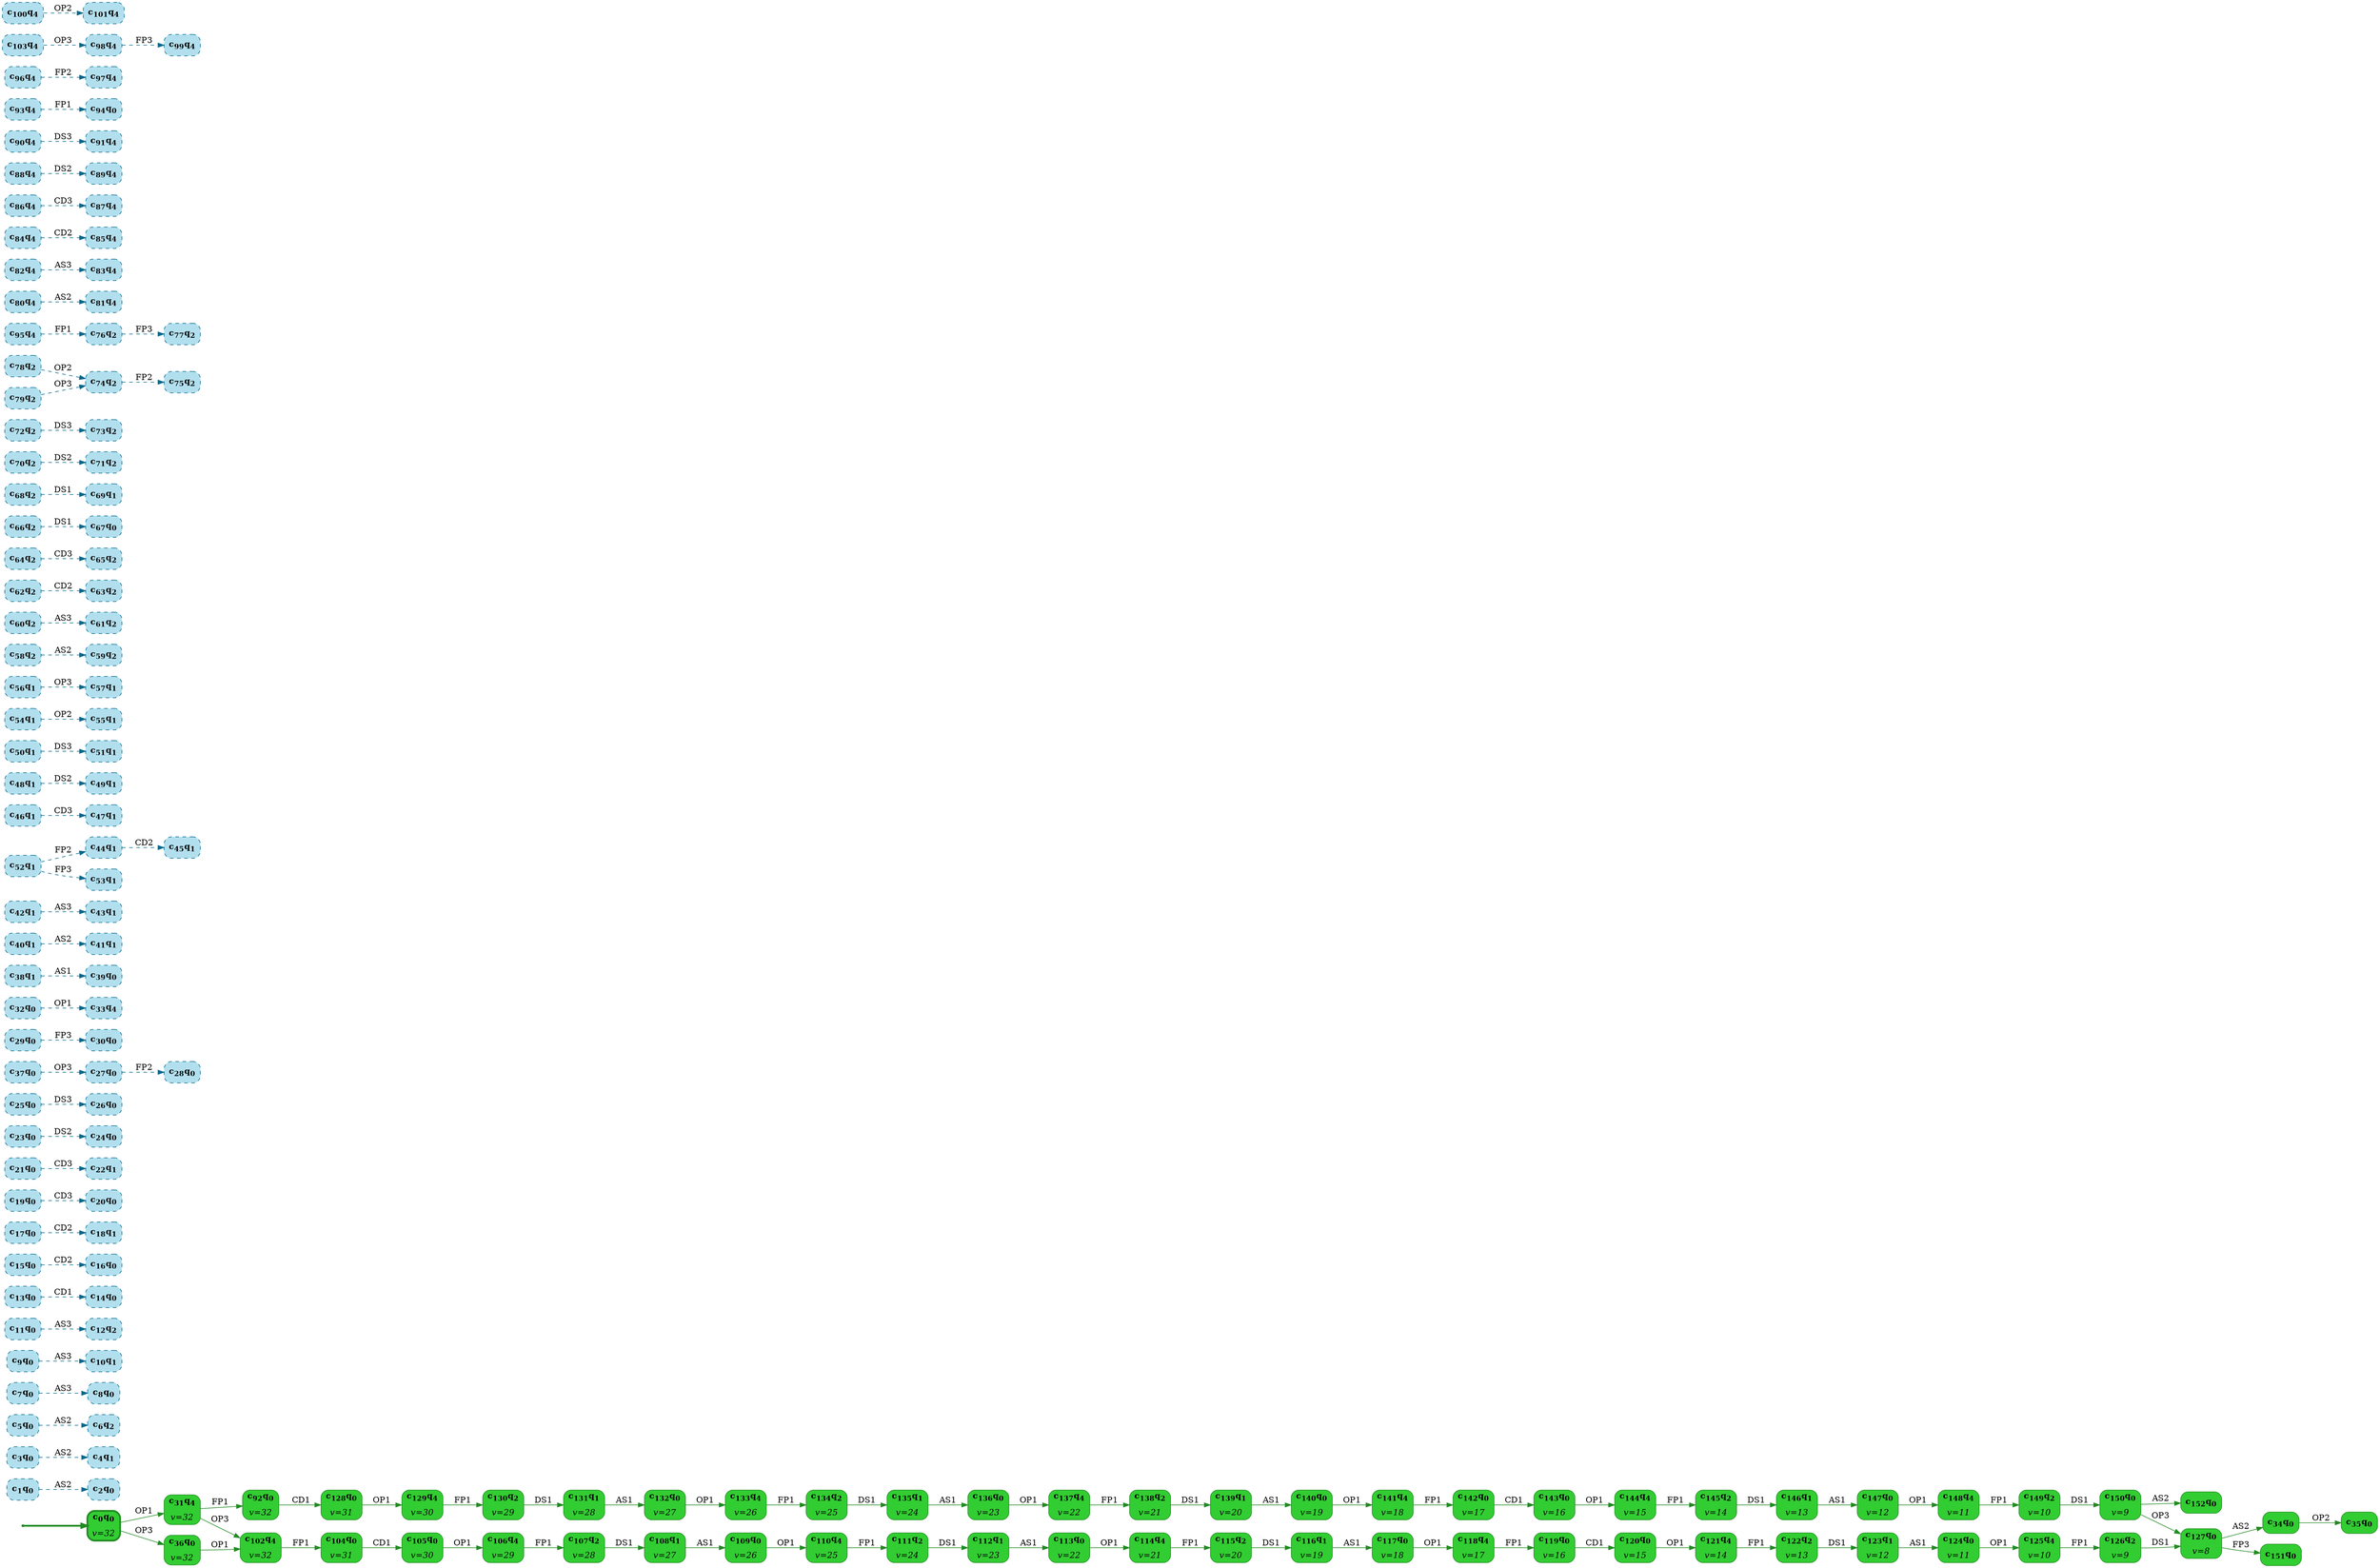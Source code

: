 digraph g {

	rankdir="LR"

	__invisible__[shape="point", color="forestgreen"]
	c0q0[label=<<b>c<sub>0</sub>q<sub>0</sub></b><br/><br/><i>v=32</i>>, shape="box", style="rounded, filled", fillcolor="limegreen", color="forestgreen", penwidth=3] // Initial
	c31q4[label=<<b>c<sub>31</sub>q<sub>4</sub></b><br/><br/><i>v=32</i>>, shape="box", style="rounded, filled", fillcolor="limegreen", color="forestgreen"]
	c92q0[label=<<b>c<sub>92</sub>q<sub>0</sub></b><br/><br/><i>v=32</i>>, shape="box", style="rounded, filled", fillcolor="limegreen", color="forestgreen"]
	c128q0[label=<<b>c<sub>128</sub>q<sub>0</sub></b><br/><br/><i>v=31</i>>, shape="box", style="rounded, filled", fillcolor="limegreen", color="forestgreen"]
	c129q4[label=<<b>c<sub>129</sub>q<sub>4</sub></b><br/><br/><i>v=30</i>>, shape="box", style="rounded, filled", fillcolor="limegreen", color="forestgreen"]
	c130q2[label=<<b>c<sub>130</sub>q<sub>2</sub></b><br/><br/><i>v=29</i>>, shape="box", style="rounded, filled", fillcolor="limegreen", color="forestgreen"]
	c131q1[label=<<b>c<sub>131</sub>q<sub>1</sub></b><br/><br/><i>v=28</i>>, shape="box", style="rounded, filled", fillcolor="limegreen", color="forestgreen"]
	c132q0[label=<<b>c<sub>132</sub>q<sub>0</sub></b><br/><br/><i>v=27</i>>, shape="box", style="rounded, filled", fillcolor="limegreen", color="forestgreen"]
	c133q4[label=<<b>c<sub>133</sub>q<sub>4</sub></b><br/><br/><i>v=26</i>>, shape="box", style="rounded, filled", fillcolor="limegreen", color="forestgreen"]
	c134q2[label=<<b>c<sub>134</sub>q<sub>2</sub></b><br/><br/><i>v=25</i>>, shape="box", style="rounded, filled", fillcolor="limegreen", color="forestgreen"]
	c135q1[label=<<b>c<sub>135</sub>q<sub>1</sub></b><br/><br/><i>v=24</i>>, shape="box", style="rounded, filled", fillcolor="limegreen", color="forestgreen"]
	c136q0[label=<<b>c<sub>136</sub>q<sub>0</sub></b><br/><br/><i>v=23</i>>, shape="box", style="rounded, filled", fillcolor="limegreen", color="forestgreen"]
	c137q4[label=<<b>c<sub>137</sub>q<sub>4</sub></b><br/><br/><i>v=22</i>>, shape="box", style="rounded, filled", fillcolor="limegreen", color="forestgreen"]
	c138q2[label=<<b>c<sub>138</sub>q<sub>2</sub></b><br/><br/><i>v=21</i>>, shape="box", style="rounded, filled", fillcolor="limegreen", color="forestgreen"]
	c139q1[label=<<b>c<sub>139</sub>q<sub>1</sub></b><br/><br/><i>v=20</i>>, shape="box", style="rounded, filled", fillcolor="limegreen", color="forestgreen"]
	c140q0[label=<<b>c<sub>140</sub>q<sub>0</sub></b><br/><br/><i>v=19</i>>, shape="box", style="rounded, filled", fillcolor="limegreen", color="forestgreen"]
	c141q4[label=<<b>c<sub>141</sub>q<sub>4</sub></b><br/><br/><i>v=18</i>>, shape="box", style="rounded, filled", fillcolor="limegreen", color="forestgreen"]
	c142q0[label=<<b>c<sub>142</sub>q<sub>0</sub></b><br/><br/><i>v=17</i>>, shape="box", style="rounded, filled", fillcolor="limegreen", color="forestgreen"]
	c143q0[label=<<b>c<sub>143</sub>q<sub>0</sub></b><br/><br/><i>v=16</i>>, shape="box", style="rounded, filled", fillcolor="limegreen", color="forestgreen"]
	c144q4[label=<<b>c<sub>144</sub>q<sub>4</sub></b><br/><br/><i>v=15</i>>, shape="box", style="rounded, filled", fillcolor="limegreen", color="forestgreen"]
	c145q2[label=<<b>c<sub>145</sub>q<sub>2</sub></b><br/><br/><i>v=14</i>>, shape="box", style="rounded, filled", fillcolor="limegreen", color="forestgreen"]
	c146q1[label=<<b>c<sub>146</sub>q<sub>1</sub></b><br/><br/><i>v=13</i>>, shape="box", style="rounded, filled", fillcolor="limegreen", color="forestgreen"]
	c147q0[label=<<b>c<sub>147</sub>q<sub>0</sub></b><br/><br/><i>v=12</i>>, shape="box", style="rounded, filled", fillcolor="limegreen", color="forestgreen"]
	c148q4[label=<<b>c<sub>148</sub>q<sub>4</sub></b><br/><br/><i>v=11</i>>, shape="box", style="rounded, filled", fillcolor="limegreen", color="forestgreen"]
	c149q2[label=<<b>c<sub>149</sub>q<sub>2</sub></b><br/><br/><i>v=10</i>>, shape="box", style="rounded, filled", fillcolor="limegreen", color="forestgreen"]
	c150q0[label=<<b>c<sub>150</sub>q<sub>0</sub></b><br/><br/><i>v=9</i>>, shape="box", style="rounded, filled", fillcolor="limegreen", color="forestgreen"]
	c152q0[label=<<b>c<sub>152</sub>q<sub>0</sub></b>>, shape="box", style="rounded, filled", fillcolor="limegreen", color="forestgreen"]
	c127q0[label=<<b>c<sub>127</sub>q<sub>0</sub></b><br/><br/><i>v=8</i>>, shape="box", style="rounded, filled", fillcolor="limegreen", color="forestgreen"]
	c34q0[label=<<b>c<sub>34</sub>q<sub>0</sub></b>>, shape="box", style="rounded, filled", fillcolor="limegreen", color="forestgreen"]
	c35q0[label=<<b>c<sub>35</sub>q<sub>0</sub></b>>, shape="box", style="rounded, filled", fillcolor="limegreen", color="forestgreen"]
	c151q0[label=<<b>c<sub>151</sub>q<sub>0</sub></b>>, shape="box", style="rounded, filled", fillcolor="limegreen", color="forestgreen"]
	c102q4[label=<<b>c<sub>102</sub>q<sub>4</sub></b><br/><br/><i>v=32</i>>, shape="box", style="rounded, filled", fillcolor="limegreen", color="forestgreen"]
	c104q0[label=<<b>c<sub>104</sub>q<sub>0</sub></b><br/><br/><i>v=31</i>>, shape="box", style="rounded, filled", fillcolor="limegreen", color="forestgreen"]
	c105q0[label=<<b>c<sub>105</sub>q<sub>0</sub></b><br/><br/><i>v=30</i>>, shape="box", style="rounded, filled", fillcolor="limegreen", color="forestgreen"]
	c106q4[label=<<b>c<sub>106</sub>q<sub>4</sub></b><br/><br/><i>v=29</i>>, shape="box", style="rounded, filled", fillcolor="limegreen", color="forestgreen"]
	c107q2[label=<<b>c<sub>107</sub>q<sub>2</sub></b><br/><br/><i>v=28</i>>, shape="box", style="rounded, filled", fillcolor="limegreen", color="forestgreen"]
	c108q1[label=<<b>c<sub>108</sub>q<sub>1</sub></b><br/><br/><i>v=27</i>>, shape="box", style="rounded, filled", fillcolor="limegreen", color="forestgreen"]
	c109q0[label=<<b>c<sub>109</sub>q<sub>0</sub></b><br/><br/><i>v=26</i>>, shape="box", style="rounded, filled", fillcolor="limegreen", color="forestgreen"]
	c110q4[label=<<b>c<sub>110</sub>q<sub>4</sub></b><br/><br/><i>v=25</i>>, shape="box", style="rounded, filled", fillcolor="limegreen", color="forestgreen"]
	c111q2[label=<<b>c<sub>111</sub>q<sub>2</sub></b><br/><br/><i>v=24</i>>, shape="box", style="rounded, filled", fillcolor="limegreen", color="forestgreen"]
	c112q1[label=<<b>c<sub>112</sub>q<sub>1</sub></b><br/><br/><i>v=23</i>>, shape="box", style="rounded, filled", fillcolor="limegreen", color="forestgreen"]
	c113q0[label=<<b>c<sub>113</sub>q<sub>0</sub></b><br/><br/><i>v=22</i>>, shape="box", style="rounded, filled", fillcolor="limegreen", color="forestgreen"]
	c114q4[label=<<b>c<sub>114</sub>q<sub>4</sub></b><br/><br/><i>v=21</i>>, shape="box", style="rounded, filled", fillcolor="limegreen", color="forestgreen"]
	c115q2[label=<<b>c<sub>115</sub>q<sub>2</sub></b><br/><br/><i>v=20</i>>, shape="box", style="rounded, filled", fillcolor="limegreen", color="forestgreen"]
	c116q1[label=<<b>c<sub>116</sub>q<sub>1</sub></b><br/><br/><i>v=19</i>>, shape="box", style="rounded, filled", fillcolor="limegreen", color="forestgreen"]
	c117q0[label=<<b>c<sub>117</sub>q<sub>0</sub></b><br/><br/><i>v=18</i>>, shape="box", style="rounded, filled", fillcolor="limegreen", color="forestgreen"]
	c118q4[label=<<b>c<sub>118</sub>q<sub>4</sub></b><br/><br/><i>v=17</i>>, shape="box", style="rounded, filled", fillcolor="limegreen", color="forestgreen"]
	c119q0[label=<<b>c<sub>119</sub>q<sub>0</sub></b><br/><br/><i>v=16</i>>, shape="box", style="rounded, filled", fillcolor="limegreen", color="forestgreen"]
	c120q0[label=<<b>c<sub>120</sub>q<sub>0</sub></b><br/><br/><i>v=15</i>>, shape="box", style="rounded, filled", fillcolor="limegreen", color="forestgreen"]
	c121q4[label=<<b>c<sub>121</sub>q<sub>4</sub></b><br/><br/><i>v=14</i>>, shape="box", style="rounded, filled", fillcolor="limegreen", color="forestgreen"]
	c122q2[label=<<b>c<sub>122</sub>q<sub>2</sub></b><br/><br/><i>v=13</i>>, shape="box", style="rounded, filled", fillcolor="limegreen", color="forestgreen"]
	c123q1[label=<<b>c<sub>123</sub>q<sub>1</sub></b><br/><br/><i>v=12</i>>, shape="box", style="rounded, filled", fillcolor="limegreen", color="forestgreen"]
	c124q0[label=<<b>c<sub>124</sub>q<sub>0</sub></b><br/><br/><i>v=11</i>>, shape="box", style="rounded, filled", fillcolor="limegreen", color="forestgreen"]
	c125q4[label=<<b>c<sub>125</sub>q<sub>4</sub></b><br/><br/><i>v=10</i>>, shape="box", style="rounded, filled", fillcolor="limegreen", color="forestgreen"]
	c126q2[label=<<b>c<sub>126</sub>q<sub>2</sub></b><br/><br/><i>v=9</i>>, shape="box", style="rounded, filled", fillcolor="limegreen", color="forestgreen"]
	c36q0[label=<<b>c<sub>36</sub>q<sub>0</sub></b><br/><br/><i>v=32</i>>, shape="box", style="rounded, filled", fillcolor="limegreen", color="forestgreen"]
	c1q0[label=<<b>c<sub>1</sub>q<sub>0</sub></b>>, shape="box", style="rounded, filled, dashed", fillcolor="lightblue2", color="deepskyblue4"]
	c2q0[label=<<b>c<sub>2</sub>q<sub>0</sub></b>>, shape="box", style="rounded, filled, dashed", fillcolor="lightblue2", color="deepskyblue4"]
	c3q0[label=<<b>c<sub>3</sub>q<sub>0</sub></b>>, shape="box", style="rounded, filled, dashed", fillcolor="lightblue2", color="deepskyblue4"]
	c4q1[label=<<b>c<sub>4</sub>q<sub>1</sub></b>>, shape="box", style="rounded, filled, dashed", fillcolor="lightblue2", color="deepskyblue4"]
	c5q0[label=<<b>c<sub>5</sub>q<sub>0</sub></b>>, shape="box", style="rounded, filled, dashed", fillcolor="lightblue2", color="deepskyblue4"]
	c6q2[label=<<b>c<sub>6</sub>q<sub>2</sub></b>>, shape="box", style="rounded, filled, dashed", fillcolor="lightblue2", color="deepskyblue4"]
	c7q0[label=<<b>c<sub>7</sub>q<sub>0</sub></b>>, shape="box", style="rounded, filled, dashed", fillcolor="lightblue2", color="deepskyblue4"]
	c8q0[label=<<b>c<sub>8</sub>q<sub>0</sub></b>>, shape="box", style="rounded, filled, dashed", fillcolor="lightblue2", color="deepskyblue4"]
	c9q0[label=<<b>c<sub>9</sub>q<sub>0</sub></b>>, shape="box", style="rounded, filled, dashed", fillcolor="lightblue2", color="deepskyblue4"]
	c10q1[label=<<b>c<sub>10</sub>q<sub>1</sub></b>>, shape="box", style="rounded, filled, dashed", fillcolor="lightblue2", color="deepskyblue4"]
	c11q0[label=<<b>c<sub>11</sub>q<sub>0</sub></b>>, shape="box", style="rounded, filled, dashed", fillcolor="lightblue2", color="deepskyblue4"]
	c12q2[label=<<b>c<sub>12</sub>q<sub>2</sub></b>>, shape="box", style="rounded, filled, dashed", fillcolor="lightblue2", color="deepskyblue4"]
	c13q0[label=<<b>c<sub>13</sub>q<sub>0</sub></b>>, shape="box", style="rounded, filled, dashed", fillcolor="lightblue2", color="deepskyblue4"]
	c14q0[label=<<b>c<sub>14</sub>q<sub>0</sub></b>>, shape="box", style="rounded, filled, dashed", fillcolor="lightblue2", color="deepskyblue4"]
	c15q0[label=<<b>c<sub>15</sub>q<sub>0</sub></b>>, shape="box", style="rounded, filled, dashed", fillcolor="lightblue2", color="deepskyblue4"]
	c16q0[label=<<b>c<sub>16</sub>q<sub>0</sub></b>>, shape="box", style="rounded, filled, dashed", fillcolor="lightblue2", color="deepskyblue4"]
	c17q0[label=<<b>c<sub>17</sub>q<sub>0</sub></b>>, shape="box", style="rounded, filled, dashed", fillcolor="lightblue2", color="deepskyblue4"]
	c18q1[label=<<b>c<sub>18</sub>q<sub>1</sub></b>>, shape="box", style="rounded, filled, dashed", fillcolor="lightblue2", color="deepskyblue4"]
	c19q0[label=<<b>c<sub>19</sub>q<sub>0</sub></b>>, shape="box", style="rounded, filled, dashed", fillcolor="lightblue2", color="deepskyblue4"]
	c20q0[label=<<b>c<sub>20</sub>q<sub>0</sub></b>>, shape="box", style="rounded, filled, dashed", fillcolor="lightblue2", color="deepskyblue4"]
	c21q0[label=<<b>c<sub>21</sub>q<sub>0</sub></b>>, shape="box", style="rounded, filled, dashed", fillcolor="lightblue2", color="deepskyblue4"]
	c22q1[label=<<b>c<sub>22</sub>q<sub>1</sub></b>>, shape="box", style="rounded, filled, dashed", fillcolor="lightblue2", color="deepskyblue4"]
	c23q0[label=<<b>c<sub>23</sub>q<sub>0</sub></b>>, shape="box", style="rounded, filled, dashed", fillcolor="lightblue2", color="deepskyblue4"]
	c24q0[label=<<b>c<sub>24</sub>q<sub>0</sub></b>>, shape="box", style="rounded, filled, dashed", fillcolor="lightblue2", color="deepskyblue4"]
	c25q0[label=<<b>c<sub>25</sub>q<sub>0</sub></b>>, shape="box", style="rounded, filled, dashed", fillcolor="lightblue2", color="deepskyblue4"]
	c26q0[label=<<b>c<sub>26</sub>q<sub>0</sub></b>>, shape="box", style="rounded, filled, dashed", fillcolor="lightblue2", color="deepskyblue4"]
	c27q0[label=<<b>c<sub>27</sub>q<sub>0</sub></b>>, shape="box", style="rounded, filled, dashed", fillcolor="lightblue2", color="deepskyblue4"]
	c28q0[label=<<b>c<sub>28</sub>q<sub>0</sub></b>>, shape="box", style="rounded, filled, dashed", fillcolor="lightblue2", color="deepskyblue4"]
	c29q0[label=<<b>c<sub>29</sub>q<sub>0</sub></b>>, shape="box", style="rounded, filled, dashed", fillcolor="lightblue2", color="deepskyblue4"]
	c30q0[label=<<b>c<sub>30</sub>q<sub>0</sub></b>>, shape="box", style="rounded, filled, dashed", fillcolor="lightblue2", color="deepskyblue4"]
	c32q0[label=<<b>c<sub>32</sub>q<sub>0</sub></b>>, shape="box", style="rounded, filled, dashed", fillcolor="lightblue2", color="deepskyblue4"]
	c33q4[label=<<b>c<sub>33</sub>q<sub>4</sub></b>>, shape="box", style="rounded, filled, dashed", fillcolor="lightblue2", color="deepskyblue4"]
	c37q0[label=<<b>c<sub>37</sub>q<sub>0</sub></b>>, shape="box", style="rounded, filled, dashed", fillcolor="lightblue2", color="deepskyblue4"]
	c38q1[label=<<b>c<sub>38</sub>q<sub>1</sub></b>>, shape="box", style="rounded, filled, dashed", fillcolor="lightblue2", color="deepskyblue4"]
	c39q0[label=<<b>c<sub>39</sub>q<sub>0</sub></b>>, shape="box", style="rounded, filled, dashed", fillcolor="lightblue2", color="deepskyblue4"]
	c40q1[label=<<b>c<sub>40</sub>q<sub>1</sub></b>>, shape="box", style="rounded, filled, dashed", fillcolor="lightblue2", color="deepskyblue4"]
	c41q1[label=<<b>c<sub>41</sub>q<sub>1</sub></b>>, shape="box", style="rounded, filled, dashed", fillcolor="lightblue2", color="deepskyblue4"]
	c42q1[label=<<b>c<sub>42</sub>q<sub>1</sub></b>>, shape="box", style="rounded, filled, dashed", fillcolor="lightblue2", color="deepskyblue4"]
	c43q1[label=<<b>c<sub>43</sub>q<sub>1</sub></b>>, shape="box", style="rounded, filled, dashed", fillcolor="lightblue2", color="deepskyblue4"]
	c44q1[label=<<b>c<sub>44</sub>q<sub>1</sub></b>>, shape="box", style="rounded, filled, dashed", fillcolor="lightblue2", color="deepskyblue4"]
	c45q1[label=<<b>c<sub>45</sub>q<sub>1</sub></b>>, shape="box", style="rounded, filled, dashed", fillcolor="lightblue2", color="deepskyblue4"]
	c46q1[label=<<b>c<sub>46</sub>q<sub>1</sub></b>>, shape="box", style="rounded, filled, dashed", fillcolor="lightblue2", color="deepskyblue4"]
	c47q1[label=<<b>c<sub>47</sub>q<sub>1</sub></b>>, shape="box", style="rounded, filled, dashed", fillcolor="lightblue2", color="deepskyblue4"]
	c48q1[label=<<b>c<sub>48</sub>q<sub>1</sub></b>>, shape="box", style="rounded, filled, dashed", fillcolor="lightblue2", color="deepskyblue4"]
	c49q1[label=<<b>c<sub>49</sub>q<sub>1</sub></b>>, shape="box", style="rounded, filled, dashed", fillcolor="lightblue2", color="deepskyblue4"]
	c50q1[label=<<b>c<sub>50</sub>q<sub>1</sub></b>>, shape="box", style="rounded, filled, dashed", fillcolor="lightblue2", color="deepskyblue4"]
	c51q1[label=<<b>c<sub>51</sub>q<sub>1</sub></b>>, shape="box", style="rounded, filled, dashed", fillcolor="lightblue2", color="deepskyblue4"]
	c52q1[label=<<b>c<sub>52</sub>q<sub>1</sub></b>>, shape="box", style="rounded, filled, dashed", fillcolor="lightblue2", color="deepskyblue4"]
	c53q1[label=<<b>c<sub>53</sub>q<sub>1</sub></b>>, shape="box", style="rounded, filled, dashed", fillcolor="lightblue2", color="deepskyblue4"]
	c54q1[label=<<b>c<sub>54</sub>q<sub>1</sub></b>>, shape="box", style="rounded, filled, dashed", fillcolor="lightblue2", color="deepskyblue4"]
	c55q1[label=<<b>c<sub>55</sub>q<sub>1</sub></b>>, shape="box", style="rounded, filled, dashed", fillcolor="lightblue2", color="deepskyblue4"]
	c56q1[label=<<b>c<sub>56</sub>q<sub>1</sub></b>>, shape="box", style="rounded, filled, dashed", fillcolor="lightblue2", color="deepskyblue4"]
	c57q1[label=<<b>c<sub>57</sub>q<sub>1</sub></b>>, shape="box", style="rounded, filled, dashed", fillcolor="lightblue2", color="deepskyblue4"]
	c58q2[label=<<b>c<sub>58</sub>q<sub>2</sub></b>>, shape="box", style="rounded, filled, dashed", fillcolor="lightblue2", color="deepskyblue4"]
	c59q2[label=<<b>c<sub>59</sub>q<sub>2</sub></b>>, shape="box", style="rounded, filled, dashed", fillcolor="lightblue2", color="deepskyblue4"]
	c60q2[label=<<b>c<sub>60</sub>q<sub>2</sub></b>>, shape="box", style="rounded, filled, dashed", fillcolor="lightblue2", color="deepskyblue4"]
	c61q2[label=<<b>c<sub>61</sub>q<sub>2</sub></b>>, shape="box", style="rounded, filled, dashed", fillcolor="lightblue2", color="deepskyblue4"]
	c62q2[label=<<b>c<sub>62</sub>q<sub>2</sub></b>>, shape="box", style="rounded, filled, dashed", fillcolor="lightblue2", color="deepskyblue4"]
	c63q2[label=<<b>c<sub>63</sub>q<sub>2</sub></b>>, shape="box", style="rounded, filled, dashed", fillcolor="lightblue2", color="deepskyblue4"]
	c64q2[label=<<b>c<sub>64</sub>q<sub>2</sub></b>>, shape="box", style="rounded, filled, dashed", fillcolor="lightblue2", color="deepskyblue4"]
	c65q2[label=<<b>c<sub>65</sub>q<sub>2</sub></b>>, shape="box", style="rounded, filled, dashed", fillcolor="lightblue2", color="deepskyblue4"]
	c66q2[label=<<b>c<sub>66</sub>q<sub>2</sub></b>>, shape="box", style="rounded, filled, dashed", fillcolor="lightblue2", color="deepskyblue4"]
	c67q0[label=<<b>c<sub>67</sub>q<sub>0</sub></b>>, shape="box", style="rounded, filled, dashed", fillcolor="lightblue2", color="deepskyblue4"]
	c68q2[label=<<b>c<sub>68</sub>q<sub>2</sub></b>>, shape="box", style="rounded, filled, dashed", fillcolor="lightblue2", color="deepskyblue4"]
	c69q1[label=<<b>c<sub>69</sub>q<sub>1</sub></b>>, shape="box", style="rounded, filled, dashed", fillcolor="lightblue2", color="deepskyblue4"]
	c70q2[label=<<b>c<sub>70</sub>q<sub>2</sub></b>>, shape="box", style="rounded, filled, dashed", fillcolor="lightblue2", color="deepskyblue4"]
	c71q2[label=<<b>c<sub>71</sub>q<sub>2</sub></b>>, shape="box", style="rounded, filled, dashed", fillcolor="lightblue2", color="deepskyblue4"]
	c72q2[label=<<b>c<sub>72</sub>q<sub>2</sub></b>>, shape="box", style="rounded, filled, dashed", fillcolor="lightblue2", color="deepskyblue4"]
	c73q2[label=<<b>c<sub>73</sub>q<sub>2</sub></b>>, shape="box", style="rounded, filled, dashed", fillcolor="lightblue2", color="deepskyblue4"]
	c74q2[label=<<b>c<sub>74</sub>q<sub>2</sub></b>>, shape="box", style="rounded, filled, dashed", fillcolor="lightblue2", color="deepskyblue4"]
	c75q2[label=<<b>c<sub>75</sub>q<sub>2</sub></b>>, shape="box", style="rounded, filled, dashed", fillcolor="lightblue2", color="deepskyblue4"]
	c76q2[label=<<b>c<sub>76</sub>q<sub>2</sub></b>>, shape="box", style="rounded, filled, dashed", fillcolor="lightblue2", color="deepskyblue4"]
	c77q2[label=<<b>c<sub>77</sub>q<sub>2</sub></b>>, shape="box", style="rounded, filled, dashed", fillcolor="lightblue2", color="deepskyblue4"]
	c78q2[label=<<b>c<sub>78</sub>q<sub>2</sub></b>>, shape="box", style="rounded, filled, dashed", fillcolor="lightblue2", color="deepskyblue4"]
	c79q2[label=<<b>c<sub>79</sub>q<sub>2</sub></b>>, shape="box", style="rounded, filled, dashed", fillcolor="lightblue2", color="deepskyblue4"]
	c80q4[label=<<b>c<sub>80</sub>q<sub>4</sub></b>>, shape="box", style="rounded, filled, dashed", fillcolor="lightblue2", color="deepskyblue4"]
	c81q4[label=<<b>c<sub>81</sub>q<sub>4</sub></b>>, shape="box", style="rounded, filled, dashed", fillcolor="lightblue2", color="deepskyblue4"]
	c82q4[label=<<b>c<sub>82</sub>q<sub>4</sub></b>>, shape="box", style="rounded, filled, dashed", fillcolor="lightblue2", color="deepskyblue4"]
	c83q4[label=<<b>c<sub>83</sub>q<sub>4</sub></b>>, shape="box", style="rounded, filled, dashed", fillcolor="lightblue2", color="deepskyblue4"]
	c84q4[label=<<b>c<sub>84</sub>q<sub>4</sub></b>>, shape="box", style="rounded, filled, dashed", fillcolor="lightblue2", color="deepskyblue4"]
	c85q4[label=<<b>c<sub>85</sub>q<sub>4</sub></b>>, shape="box", style="rounded, filled, dashed", fillcolor="lightblue2", color="deepskyblue4"]
	c86q4[label=<<b>c<sub>86</sub>q<sub>4</sub></b>>, shape="box", style="rounded, filled, dashed", fillcolor="lightblue2", color="deepskyblue4"]
	c87q4[label=<<b>c<sub>87</sub>q<sub>4</sub></b>>, shape="box", style="rounded, filled, dashed", fillcolor="lightblue2", color="deepskyblue4"]
	c88q4[label=<<b>c<sub>88</sub>q<sub>4</sub></b>>, shape="box", style="rounded, filled, dashed", fillcolor="lightblue2", color="deepskyblue4"]
	c89q4[label=<<b>c<sub>89</sub>q<sub>4</sub></b>>, shape="box", style="rounded, filled, dashed", fillcolor="lightblue2", color="deepskyblue4"]
	c90q4[label=<<b>c<sub>90</sub>q<sub>4</sub></b>>, shape="box", style="rounded, filled, dashed", fillcolor="lightblue2", color="deepskyblue4"]
	c91q4[label=<<b>c<sub>91</sub>q<sub>4</sub></b>>, shape="box", style="rounded, filled, dashed", fillcolor="lightblue2", color="deepskyblue4"]
	c93q4[label=<<b>c<sub>93</sub>q<sub>4</sub></b>>, shape="box", style="rounded, filled, dashed", fillcolor="lightblue2", color="deepskyblue4"]
	c94q0[label=<<b>c<sub>94</sub>q<sub>0</sub></b>>, shape="box", style="rounded, filled, dashed", fillcolor="lightblue2", color="deepskyblue4"]
	c95q4[label=<<b>c<sub>95</sub>q<sub>4</sub></b>>, shape="box", style="rounded, filled, dashed", fillcolor="lightblue2", color="deepskyblue4"]
	c96q4[label=<<b>c<sub>96</sub>q<sub>4</sub></b>>, shape="box", style="rounded, filled, dashed", fillcolor="lightblue2", color="deepskyblue4"]
	c97q4[label=<<b>c<sub>97</sub>q<sub>4</sub></b>>, shape="box", style="rounded, filled, dashed", fillcolor="lightblue2", color="deepskyblue4"]
	c98q4[label=<<b>c<sub>98</sub>q<sub>4</sub></b>>, shape="box", style="rounded, filled, dashed", fillcolor="lightblue2", color="deepskyblue4"]
	c99q4[label=<<b>c<sub>99</sub>q<sub>4</sub></b>>, shape="box", style="rounded, filled, dashed", fillcolor="lightblue2", color="deepskyblue4"]
	c100q4[label=<<b>c<sub>100</sub>q<sub>4</sub></b>>, shape="box", style="rounded, filled, dashed", fillcolor="lightblue2", color="deepskyblue4"]
	c101q4[label=<<b>c<sub>101</sub>q<sub>4</sub></b>>, shape="box", style="rounded, filled, dashed", fillcolor="lightblue2", color="deepskyblue4"]
	c103q4[label=<<b>c<sub>103</sub>q<sub>4</sub></b>>, shape="box", style="rounded, filled, dashed", fillcolor="lightblue2", color="deepskyblue4"]

	__invisible__ -> c0q0[penwidth=3, color="forestgreen"]
	c0q0 -> c31q4[label=<OP1>, color="forestgreen"]
	c31q4 -> c92q0[label=<FP1>, color="forestgreen"]
	c92q0 -> c128q0[label=<CD1>, color="forestgreen"]
	c128q0 -> c129q4[label=<OP1>, color="forestgreen"]
	c129q4 -> c130q2[label=<FP1>, color="forestgreen"]
	c130q2 -> c131q1[label=<DS1>, color="forestgreen"]
	c131q1 -> c132q0[label=<AS1>, color="forestgreen"]
	c132q0 -> c133q4[label=<OP1>, color="forestgreen"]
	c133q4 -> c134q2[label=<FP1>, color="forestgreen"]
	c134q2 -> c135q1[label=<DS1>, color="forestgreen"]
	c135q1 -> c136q0[label=<AS1>, color="forestgreen"]
	c136q0 -> c137q4[label=<OP1>, color="forestgreen"]
	c137q4 -> c138q2[label=<FP1>, color="forestgreen"]
	c138q2 -> c139q1[label=<DS1>, color="forestgreen"]
	c139q1 -> c140q0[label=<AS1>, color="forestgreen"]
	c140q0 -> c141q4[label=<OP1>, color="forestgreen"]
	c141q4 -> c142q0[label=<FP1>, color="forestgreen"]
	c142q0 -> c143q0[label=<CD1>, color="forestgreen"]
	c143q0 -> c144q4[label=<OP1>, color="forestgreen"]
	c144q4 -> c145q2[label=<FP1>, color="forestgreen"]
	c145q2 -> c146q1[label=<DS1>, color="forestgreen"]
	c146q1 -> c147q0[label=<AS1>, color="forestgreen"]
	c147q0 -> c148q4[label=<OP1>, color="forestgreen"]
	c148q4 -> c149q2[label=<FP1>, color="forestgreen"]
	c149q2 -> c150q0[label=<DS1>, color="forestgreen"]
	c150q0 -> c152q0[label=<AS2>, color="forestgreen"]
	c150q0 -> c127q0[label=<OP3>, color="forestgreen"]
	c127q0 -> c34q0[label=<AS2>, color="forestgreen"]
	c34q0 -> c35q0[label=<OP2>, color="forestgreen"]
	c127q0 -> c151q0[label=<FP3>, color="forestgreen"]
	c31q4 -> c102q4[label=<OP3>, color="forestgreen"]
	c102q4 -> c104q0[label=<FP1>, color="forestgreen"]
	c104q0 -> c105q0[label=<CD1>, color="forestgreen"]
	c105q0 -> c106q4[label=<OP1>, color="forestgreen"]
	c106q4 -> c107q2[label=<FP1>, color="forestgreen"]
	c107q2 -> c108q1[label=<DS1>, color="forestgreen"]
	c108q1 -> c109q0[label=<AS1>, color="forestgreen"]
	c109q0 -> c110q4[label=<OP1>, color="forestgreen"]
	c110q4 -> c111q2[label=<FP1>, color="forestgreen"]
	c111q2 -> c112q1[label=<DS1>, color="forestgreen"]
	c112q1 -> c113q0[label=<AS1>, color="forestgreen"]
	c113q0 -> c114q4[label=<OP1>, color="forestgreen"]
	c114q4 -> c115q2[label=<FP1>, color="forestgreen"]
	c115q2 -> c116q1[label=<DS1>, color="forestgreen"]
	c116q1 -> c117q0[label=<AS1>, color="forestgreen"]
	c117q0 -> c118q4[label=<OP1>, color="forestgreen"]
	c118q4 -> c119q0[label=<FP1>, color="forestgreen"]
	c119q0 -> c120q0[label=<CD1>, color="forestgreen"]
	c120q0 -> c121q4[label=<OP1>, color="forestgreen"]
	c121q4 -> c122q2[label=<FP1>, color="forestgreen"]
	c122q2 -> c123q1[label=<DS1>, color="forestgreen"]
	c123q1 -> c124q0[label=<AS1>, color="forestgreen"]
	c124q0 -> c125q4[label=<OP1>, color="forestgreen"]
	c125q4 -> c126q2[label=<FP1>, color="forestgreen"]
	c126q2 -> c127q0[label=<DS1>, color="forestgreen"]
	c0q0 -> c36q0[label=<OP3>, color="forestgreen"]
	c36q0 -> c102q4[label=<OP1>, color="forestgreen"]
	c1q0 -> c2q0[label=<AS2>, color="deepskyblue4", style="dashed"]
	c3q0 -> c4q1[label=<AS2>, color="deepskyblue4", style="dashed"]
	c5q0 -> c6q2[label=<AS2>, color="deepskyblue4", style="dashed"]
	c7q0 -> c8q0[label=<AS3>, color="deepskyblue4", style="dashed"]
	c9q0 -> c10q1[label=<AS3>, color="deepskyblue4", style="dashed"]
	c11q0 -> c12q2[label=<AS3>, color="deepskyblue4", style="dashed"]
	c13q0 -> c14q0[label=<CD1>, color="deepskyblue4", style="dashed"]
	c15q0 -> c16q0[label=<CD2>, color="deepskyblue4", style="dashed"]
	c17q0 -> c18q1[label=<CD2>, color="deepskyblue4", style="dashed"]
	c19q0 -> c20q0[label=<CD3>, color="deepskyblue4", style="dashed"]
	c21q0 -> c22q1[label=<CD3>, color="deepskyblue4", style="dashed"]
	c23q0 -> c24q0[label=<DS2>, color="deepskyblue4", style="dashed"]
	c25q0 -> c26q0[label=<DS3>, color="deepskyblue4", style="dashed"]
	c27q0 -> c28q0[label=<FP2>, color="deepskyblue4", style="dashed"]
	c29q0 -> c30q0[label=<FP3>, color="deepskyblue4", style="dashed"]
	c32q0 -> c33q4[label=<OP1>, color="deepskyblue4", style="dashed"]
	c37q0 -> c27q0[label=<OP3>, color="deepskyblue4", style="dashed"]
	c38q1 -> c39q0[label=<AS1>, color="deepskyblue4", style="dashed"]
	c40q1 -> c41q1[label=<AS2>, color="deepskyblue4", style="dashed"]
	c42q1 -> c43q1[label=<AS3>, color="deepskyblue4", style="dashed"]
	c44q1 -> c45q1[label=<CD2>, color="deepskyblue4", style="dashed"]
	c46q1 -> c47q1[label=<CD3>, color="deepskyblue4", style="dashed"]
	c48q1 -> c49q1[label=<DS2>, color="deepskyblue4", style="dashed"]
	c50q1 -> c51q1[label=<DS3>, color="deepskyblue4", style="dashed"]
	c52q1 -> c44q1[label=<FP2>, color="deepskyblue4", style="dashed"]
	c52q1 -> c53q1[label=<FP3>, color="deepskyblue4", style="dashed"]
	c54q1 -> c55q1[label=<OP2>, color="deepskyblue4", style="dashed"]
	c56q1 -> c57q1[label=<OP3>, color="deepskyblue4", style="dashed"]
	c58q2 -> c59q2[label=<AS2>, color="deepskyblue4", style="dashed"]
	c60q2 -> c61q2[label=<AS3>, color="deepskyblue4", style="dashed"]
	c62q2 -> c63q2[label=<CD2>, color="deepskyblue4", style="dashed"]
	c64q2 -> c65q2[label=<CD3>, color="deepskyblue4", style="dashed"]
	c66q2 -> c67q0[label=<DS1>, color="deepskyblue4", style="dashed"]
	c68q2 -> c69q1[label=<DS1>, color="deepskyblue4", style="dashed"]
	c70q2 -> c71q2[label=<DS2>, color="deepskyblue4", style="dashed"]
	c72q2 -> c73q2[label=<DS3>, color="deepskyblue4", style="dashed"]
	c74q2 -> c75q2[label=<FP2>, color="deepskyblue4", style="dashed"]
	c76q2 -> c77q2[label=<FP3>, color="deepskyblue4", style="dashed"]
	c78q2 -> c74q2[label=<OP2>, color="deepskyblue4", style="dashed"]
	c79q2 -> c74q2[label=<OP3>, color="deepskyblue4", style="dashed"]
	c80q4 -> c81q4[label=<AS2>, color="deepskyblue4", style="dashed"]
	c82q4 -> c83q4[label=<AS3>, color="deepskyblue4", style="dashed"]
	c84q4 -> c85q4[label=<CD2>, color="deepskyblue4", style="dashed"]
	c86q4 -> c87q4[label=<CD3>, color="deepskyblue4", style="dashed"]
	c88q4 -> c89q4[label=<DS2>, color="deepskyblue4", style="dashed"]
	c90q4 -> c91q4[label=<DS3>, color="deepskyblue4", style="dashed"]
	c93q4 -> c94q0[label=<FP1>, color="deepskyblue4", style="dashed"]
	c95q4 -> c76q2[label=<FP1>, color="deepskyblue4", style="dashed"]
	c96q4 -> c97q4[label=<FP2>, color="deepskyblue4", style="dashed"]
	c98q4 -> c99q4[label=<FP3>, color="deepskyblue4", style="dashed"]
	c100q4 -> c101q4[label=<OP2>, color="deepskyblue4", style="dashed"]
	c103q4 -> c98q4[label=<OP3>, color="deepskyblue4", style="dashed"]

}
